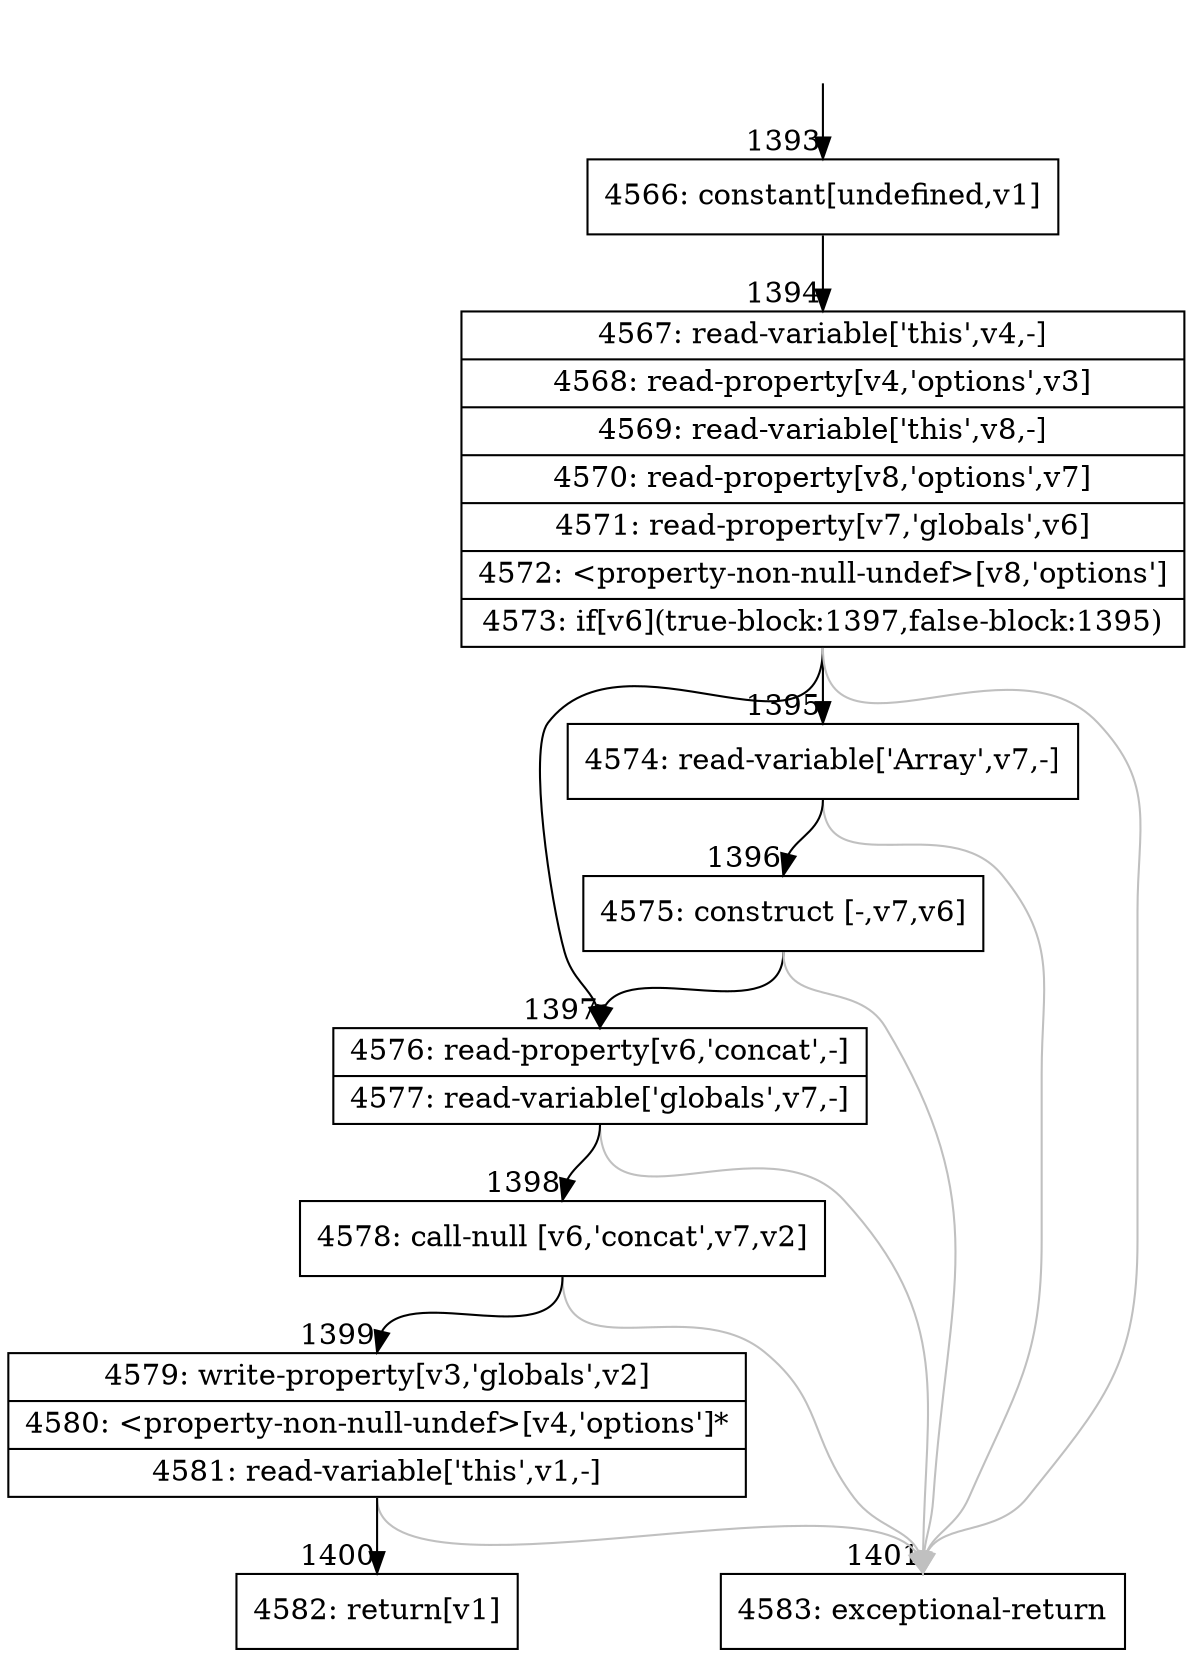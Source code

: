 digraph {
rankdir="TD"
BB_entry132[shape=none,label=""];
BB_entry132 -> BB1393 [tailport=s, headport=n, headlabel="    1393"]
BB1393 [shape=record label="{4566: constant[undefined,v1]}" ] 
BB1393 -> BB1394 [tailport=s, headport=n, headlabel="      1394"]
BB1394 [shape=record label="{4567: read-variable['this',v4,-]|4568: read-property[v4,'options',v3]|4569: read-variable['this',v8,-]|4570: read-property[v8,'options',v7]|4571: read-property[v7,'globals',v6]|4572: \<property-non-null-undef\>[v8,'options']|4573: if[v6](true-block:1397,false-block:1395)}" ] 
BB1394 -> BB1397 [tailport=s, headport=n, headlabel="      1397"]
BB1394 -> BB1395 [tailport=s, headport=n, headlabel="      1395"]
BB1394 -> BB1401 [tailport=s, headport=n, color=gray, headlabel="      1401"]
BB1395 [shape=record label="{4574: read-variable['Array',v7,-]}" ] 
BB1395 -> BB1396 [tailport=s, headport=n, headlabel="      1396"]
BB1395 -> BB1401 [tailport=s, headport=n, color=gray]
BB1396 [shape=record label="{4575: construct [-,v7,v6]}" ] 
BB1396 -> BB1397 [tailport=s, headport=n]
BB1396 -> BB1401 [tailport=s, headport=n, color=gray]
BB1397 [shape=record label="{4576: read-property[v6,'concat',-]|4577: read-variable['globals',v7,-]}" ] 
BB1397 -> BB1398 [tailport=s, headport=n, headlabel="      1398"]
BB1397 -> BB1401 [tailport=s, headport=n, color=gray]
BB1398 [shape=record label="{4578: call-null [v6,'concat',v7,v2]}" ] 
BB1398 -> BB1399 [tailport=s, headport=n, headlabel="      1399"]
BB1398 -> BB1401 [tailport=s, headport=n, color=gray]
BB1399 [shape=record label="{4579: write-property[v3,'globals',v2]|4580: \<property-non-null-undef\>[v4,'options']*|4581: read-variable['this',v1,-]}" ] 
BB1399 -> BB1400 [tailport=s, headport=n, headlabel="      1400"]
BB1399 -> BB1401 [tailport=s, headport=n, color=gray]
BB1400 [shape=record label="{4582: return[v1]}" ] 
BB1401 [shape=record label="{4583: exceptional-return}" ] 
//#$~ 1712
}
